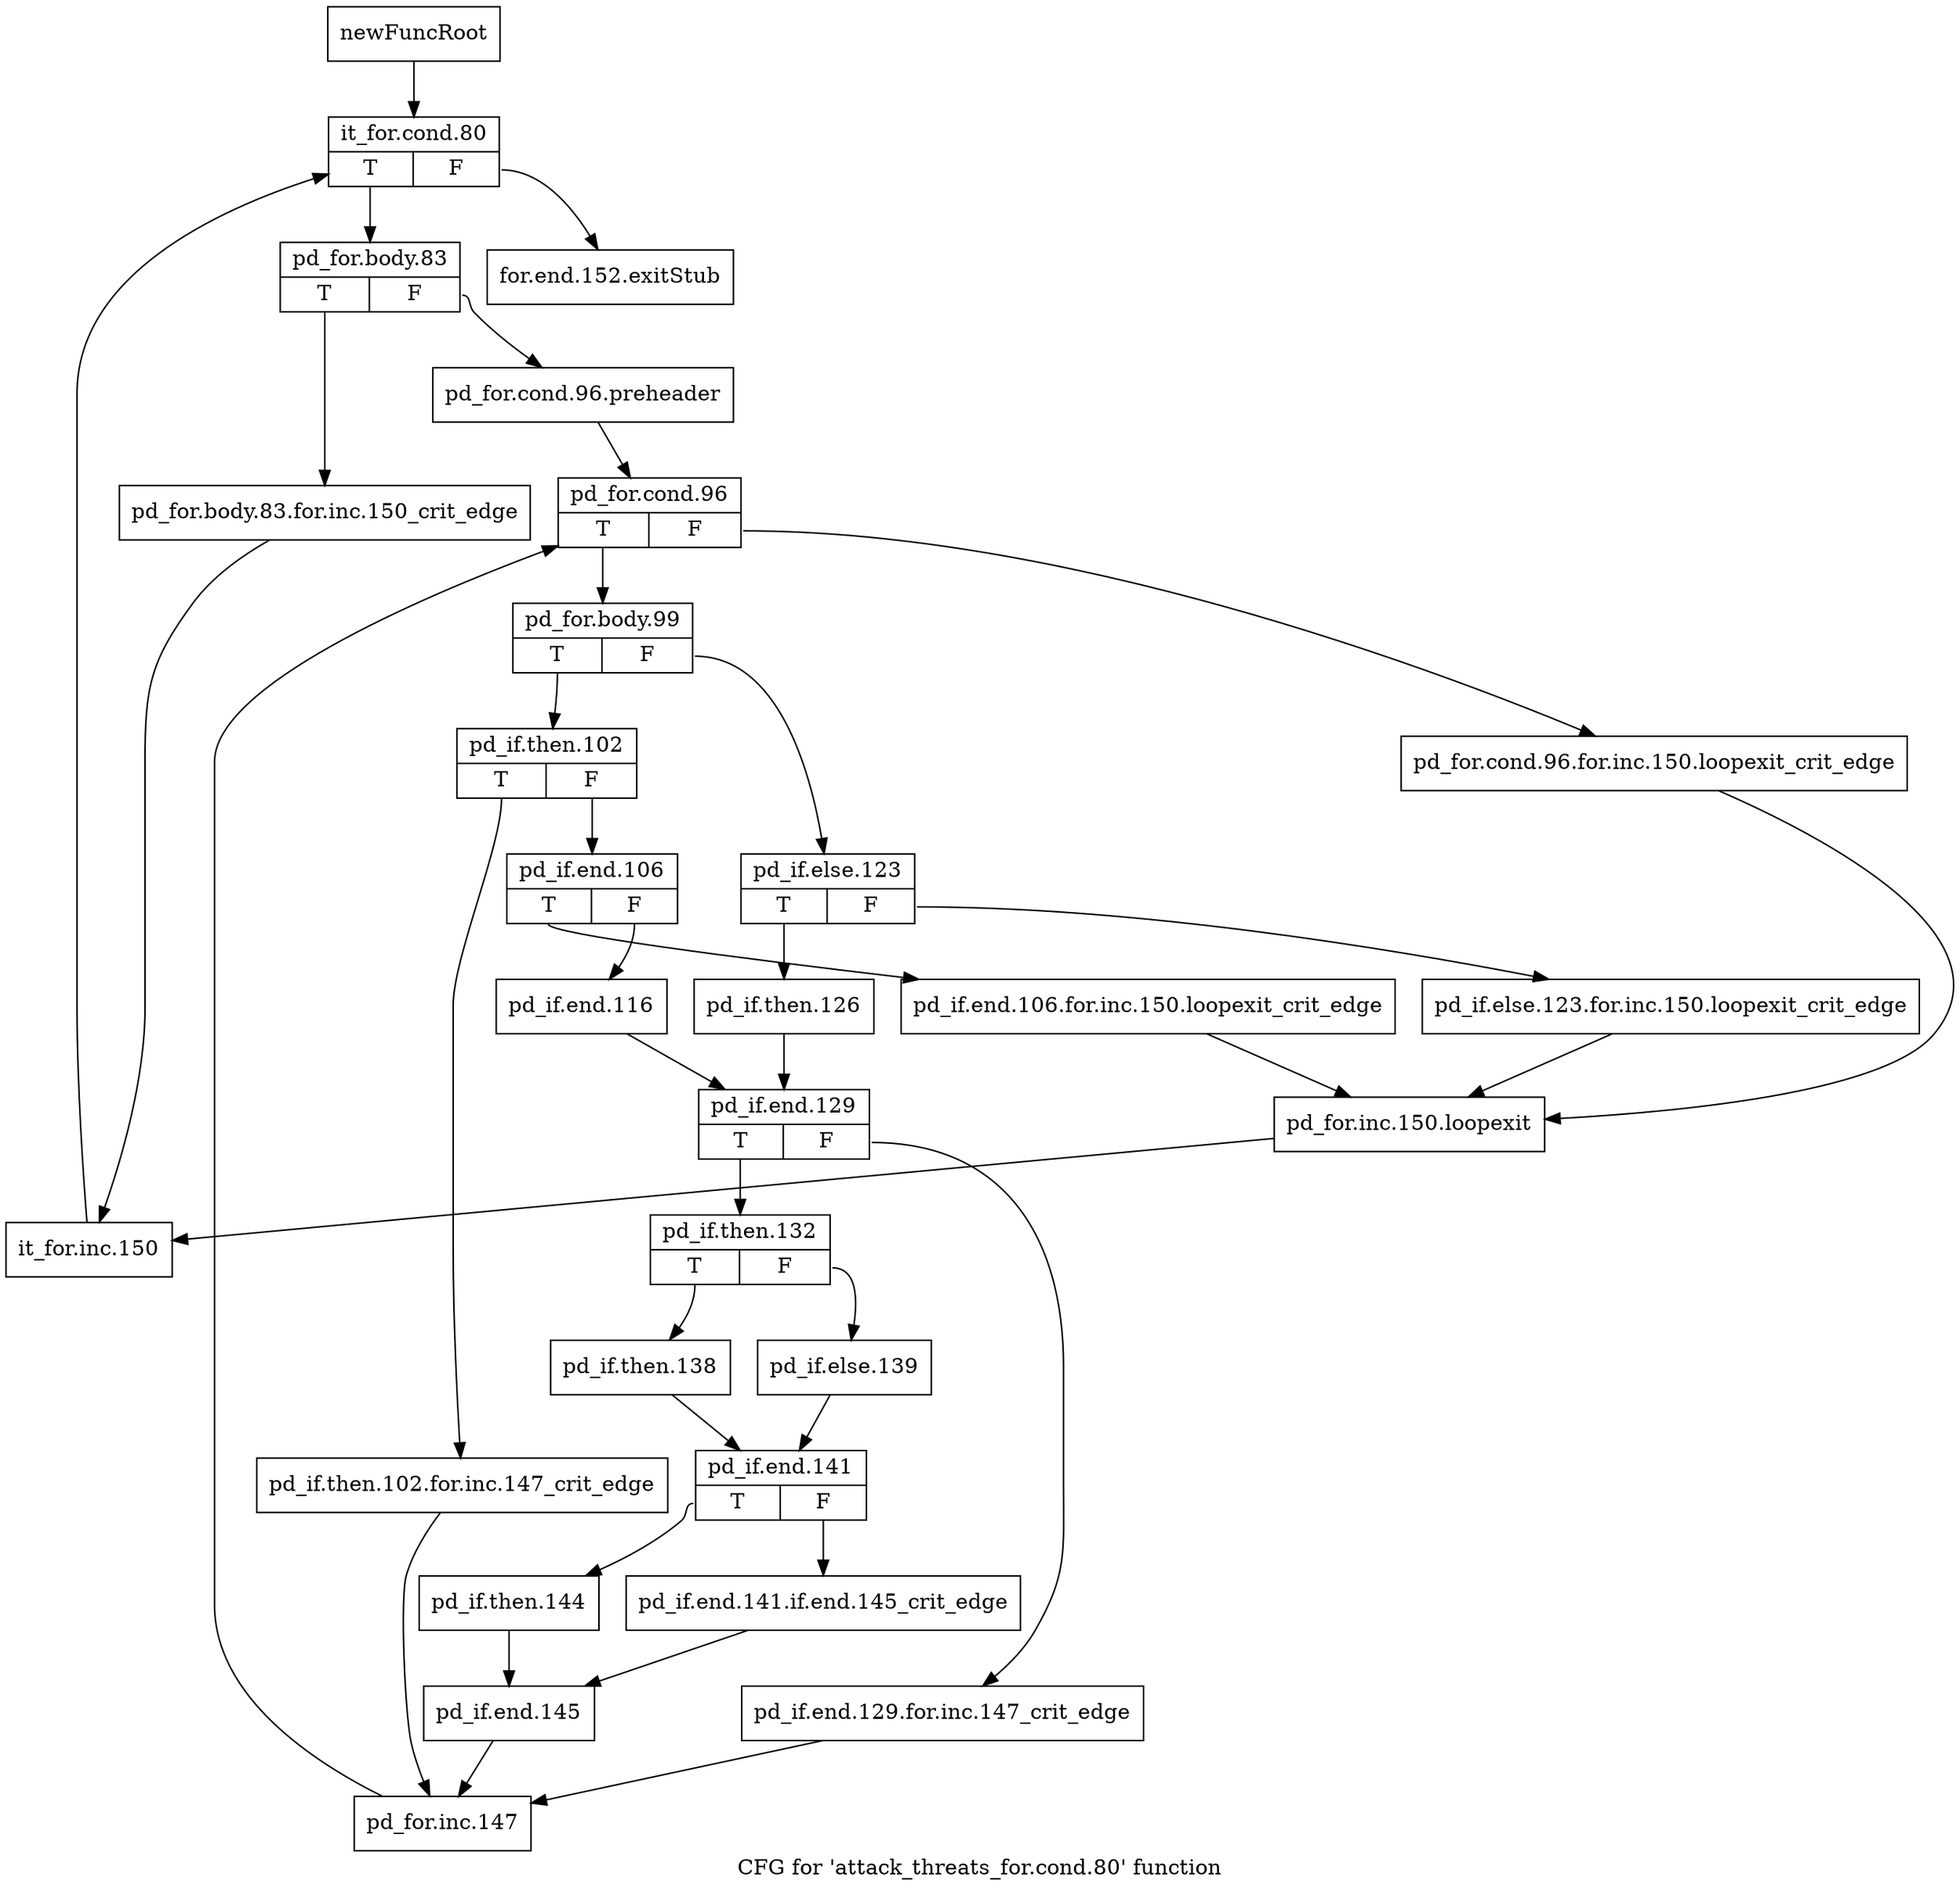 digraph "CFG for 'attack_threats_for.cond.80' function" {
	label="CFG for 'attack_threats_for.cond.80' function";

	Node0x43d7600 [shape=record,label="{newFuncRoot}"];
	Node0x43d7600 -> Node0x43d76a0;
	Node0x43d7650 [shape=record,label="{for.end.152.exitStub}"];
	Node0x43d76a0 [shape=record,label="{it_for.cond.80|{<s0>T|<s1>F}}"];
	Node0x43d76a0:s0 -> Node0x43d76f0;
	Node0x43d76a0:s1 -> Node0x43d7650;
	Node0x43d76f0 [shape=record,label="{pd_for.body.83|{<s0>T|<s1>F}}"];
	Node0x43d76f0:s0 -> Node0x43d7e70;
	Node0x43d76f0:s1 -> Node0x43d7740;
	Node0x43d7740 [shape=record,label="{pd_for.cond.96.preheader}"];
	Node0x43d7740 -> Node0x43d7790;
	Node0x43d7790 [shape=record,label="{pd_for.cond.96|{<s0>T|<s1>F}}"];
	Node0x43d7790:s0 -> Node0x43d7830;
	Node0x43d7790:s1 -> Node0x43d77e0;
	Node0x43d77e0 [shape=record,label="{pd_for.cond.96.for.inc.150.loopexit_crit_edge}"];
	Node0x43d77e0 -> Node0x43d7d80;
	Node0x43d7830 [shape=record,label="{pd_for.body.99|{<s0>T|<s1>F}}"];
	Node0x43d7830:s0 -> Node0x43d7970;
	Node0x43d7830:s1 -> Node0x43d7880;
	Node0x43d7880 [shape=record,label="{pd_if.else.123|{<s0>T|<s1>F}}"];
	Node0x43d7880:s0 -> Node0x43d7920;
	Node0x43d7880:s1 -> Node0x43d78d0;
	Node0x43d78d0 [shape=record,label="{pd_if.else.123.for.inc.150.loopexit_crit_edge}"];
	Node0x43d78d0 -> Node0x43d7d80;
	Node0x43d7920 [shape=record,label="{pd_if.then.126}"];
	Node0x43d7920 -> Node0x43d7a60;
	Node0x43d7970 [shape=record,label="{pd_if.then.102|{<s0>T|<s1>F}}"];
	Node0x43d7970:s0 -> Node0x43d7dd0;
	Node0x43d7970:s1 -> Node0x43d79c0;
	Node0x43d79c0 [shape=record,label="{pd_if.end.106|{<s0>T|<s1>F}}"];
	Node0x43d79c0:s0 -> Node0x43d7d30;
	Node0x43d79c0:s1 -> Node0x43d7a10;
	Node0x43d7a10 [shape=record,label="{pd_if.end.116}"];
	Node0x43d7a10 -> Node0x43d7a60;
	Node0x43d7a60 [shape=record,label="{pd_if.end.129|{<s0>T|<s1>F}}"];
	Node0x43d7a60:s0 -> Node0x43d7b00;
	Node0x43d7a60:s1 -> Node0x43d7ab0;
	Node0x43d7ab0 [shape=record,label="{pd_if.end.129.for.inc.147_crit_edge}"];
	Node0x43d7ab0 -> Node0x43d7e20;
	Node0x43d7b00 [shape=record,label="{pd_if.then.132|{<s0>T|<s1>F}}"];
	Node0x43d7b00:s0 -> Node0x43d7ba0;
	Node0x43d7b00:s1 -> Node0x43d7b50;
	Node0x43d7b50 [shape=record,label="{pd_if.else.139}"];
	Node0x43d7b50 -> Node0x43d7bf0;
	Node0x43d7ba0 [shape=record,label="{pd_if.then.138}"];
	Node0x43d7ba0 -> Node0x43d7bf0;
	Node0x43d7bf0 [shape=record,label="{pd_if.end.141|{<s0>T|<s1>F}}"];
	Node0x43d7bf0:s0 -> Node0x43d7c90;
	Node0x43d7bf0:s1 -> Node0x43d7c40;
	Node0x43d7c40 [shape=record,label="{pd_if.end.141.if.end.145_crit_edge}"];
	Node0x43d7c40 -> Node0x43d7ce0;
	Node0x43d7c90 [shape=record,label="{pd_if.then.144}"];
	Node0x43d7c90 -> Node0x43d7ce0;
	Node0x43d7ce0 [shape=record,label="{pd_if.end.145}"];
	Node0x43d7ce0 -> Node0x43d7e20;
	Node0x43d7d30 [shape=record,label="{pd_if.end.106.for.inc.150.loopexit_crit_edge}"];
	Node0x43d7d30 -> Node0x43d7d80;
	Node0x43d7d80 [shape=record,label="{pd_for.inc.150.loopexit}"];
	Node0x43d7d80 -> Node0x43d7ec0;
	Node0x43d7dd0 [shape=record,label="{pd_if.then.102.for.inc.147_crit_edge}"];
	Node0x43d7dd0 -> Node0x43d7e20;
	Node0x43d7e20 [shape=record,label="{pd_for.inc.147}"];
	Node0x43d7e20 -> Node0x43d7790;
	Node0x43d7e70 [shape=record,label="{pd_for.body.83.for.inc.150_crit_edge}"];
	Node0x43d7e70 -> Node0x43d7ec0;
	Node0x43d7ec0 [shape=record,label="{it_for.inc.150}"];
	Node0x43d7ec0 -> Node0x43d76a0;
}
